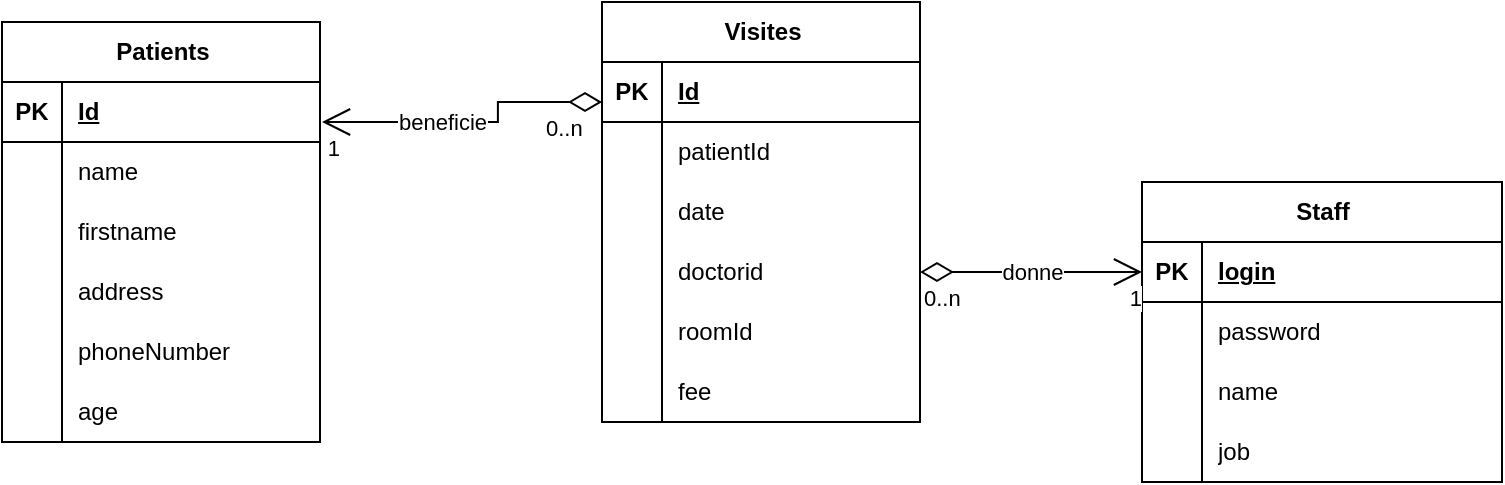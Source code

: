 <mxfile version="24.2.8" type="github">
  <diagram name="Page-1" id="akqh9IiiSuZL06icUgKQ">
    <mxGraphModel dx="1236" dy="719" grid="1" gridSize="10" guides="1" tooltips="1" connect="1" arrows="1" fold="1" page="1" pageScale="1" pageWidth="827" pageHeight="1169" math="0" shadow="0">
      <root>
        <mxCell id="0" />
        <mxCell id="1" parent="0" />
        <mxCell id="NBTmm63wWXvdExFPRg5F-1" value="Staff" style="shape=table;startSize=30;container=1;collapsible=1;childLayout=tableLayout;fixedRows=1;rowLines=0;fontStyle=1;align=center;resizeLast=1;html=1;" parent="1" vertex="1">
          <mxGeometry x="600" y="170" width="180" height="150" as="geometry" />
        </mxCell>
        <mxCell id="NBTmm63wWXvdExFPRg5F-2" value="" style="shape=tableRow;horizontal=0;startSize=0;swimlaneHead=0;swimlaneBody=0;fillColor=none;collapsible=0;dropTarget=0;points=[[0,0.5],[1,0.5]];portConstraint=eastwest;top=0;left=0;right=0;bottom=1;" parent="NBTmm63wWXvdExFPRg5F-1" vertex="1">
          <mxGeometry y="30" width="180" height="30" as="geometry" />
        </mxCell>
        <mxCell id="NBTmm63wWXvdExFPRg5F-3" value="PK" style="shape=partialRectangle;connectable=0;fillColor=none;top=0;left=0;bottom=0;right=0;fontStyle=1;overflow=hidden;whiteSpace=wrap;html=1;" parent="NBTmm63wWXvdExFPRg5F-2" vertex="1">
          <mxGeometry width="30" height="30" as="geometry">
            <mxRectangle width="30" height="30" as="alternateBounds" />
          </mxGeometry>
        </mxCell>
        <mxCell id="NBTmm63wWXvdExFPRg5F-4" value="login" style="shape=partialRectangle;connectable=0;fillColor=none;top=0;left=0;bottom=0;right=0;align=left;spacingLeft=6;fontStyle=5;overflow=hidden;whiteSpace=wrap;html=1;" parent="NBTmm63wWXvdExFPRg5F-2" vertex="1">
          <mxGeometry x="30" width="150" height="30" as="geometry">
            <mxRectangle width="150" height="30" as="alternateBounds" />
          </mxGeometry>
        </mxCell>
        <mxCell id="NBTmm63wWXvdExFPRg5F-5" value="" style="shape=tableRow;horizontal=0;startSize=0;swimlaneHead=0;swimlaneBody=0;fillColor=none;collapsible=0;dropTarget=0;points=[[0,0.5],[1,0.5]];portConstraint=eastwest;top=0;left=0;right=0;bottom=0;" parent="NBTmm63wWXvdExFPRg5F-1" vertex="1">
          <mxGeometry y="60" width="180" height="30" as="geometry" />
        </mxCell>
        <mxCell id="NBTmm63wWXvdExFPRg5F-6" value="" style="shape=partialRectangle;connectable=0;fillColor=none;top=0;left=0;bottom=0;right=0;editable=1;overflow=hidden;whiteSpace=wrap;html=1;" parent="NBTmm63wWXvdExFPRg5F-5" vertex="1">
          <mxGeometry width="30" height="30" as="geometry">
            <mxRectangle width="30" height="30" as="alternateBounds" />
          </mxGeometry>
        </mxCell>
        <mxCell id="NBTmm63wWXvdExFPRg5F-7" value="password" style="shape=partialRectangle;connectable=0;fillColor=none;top=0;left=0;bottom=0;right=0;align=left;spacingLeft=6;overflow=hidden;whiteSpace=wrap;html=1;" parent="NBTmm63wWXvdExFPRg5F-5" vertex="1">
          <mxGeometry x="30" width="150" height="30" as="geometry">
            <mxRectangle width="150" height="30" as="alternateBounds" />
          </mxGeometry>
        </mxCell>
        <mxCell id="NBTmm63wWXvdExFPRg5F-8" value="" style="shape=tableRow;horizontal=0;startSize=0;swimlaneHead=0;swimlaneBody=0;fillColor=none;collapsible=0;dropTarget=0;points=[[0,0.5],[1,0.5]];portConstraint=eastwest;top=0;left=0;right=0;bottom=0;" parent="NBTmm63wWXvdExFPRg5F-1" vertex="1">
          <mxGeometry y="90" width="180" height="30" as="geometry" />
        </mxCell>
        <mxCell id="NBTmm63wWXvdExFPRg5F-9" value="" style="shape=partialRectangle;connectable=0;fillColor=none;top=0;left=0;bottom=0;right=0;editable=1;overflow=hidden;whiteSpace=wrap;html=1;" parent="NBTmm63wWXvdExFPRg5F-8" vertex="1">
          <mxGeometry width="30" height="30" as="geometry">
            <mxRectangle width="30" height="30" as="alternateBounds" />
          </mxGeometry>
        </mxCell>
        <mxCell id="NBTmm63wWXvdExFPRg5F-10" value="name" style="shape=partialRectangle;connectable=0;fillColor=none;top=0;left=0;bottom=0;right=0;align=left;spacingLeft=6;overflow=hidden;whiteSpace=wrap;html=1;" parent="NBTmm63wWXvdExFPRg5F-8" vertex="1">
          <mxGeometry x="30" width="150" height="30" as="geometry">
            <mxRectangle width="150" height="30" as="alternateBounds" />
          </mxGeometry>
        </mxCell>
        <mxCell id="NBTmm63wWXvdExFPRg5F-11" value="" style="shape=tableRow;horizontal=0;startSize=0;swimlaneHead=0;swimlaneBody=0;fillColor=none;collapsible=0;dropTarget=0;points=[[0,0.5],[1,0.5]];portConstraint=eastwest;top=0;left=0;right=0;bottom=0;" parent="NBTmm63wWXvdExFPRg5F-1" vertex="1">
          <mxGeometry y="120" width="180" height="30" as="geometry" />
        </mxCell>
        <mxCell id="NBTmm63wWXvdExFPRg5F-12" value="" style="shape=partialRectangle;connectable=0;fillColor=none;top=0;left=0;bottom=0;right=0;editable=1;overflow=hidden;whiteSpace=wrap;html=1;" parent="NBTmm63wWXvdExFPRg5F-11" vertex="1">
          <mxGeometry width="30" height="30" as="geometry">
            <mxRectangle width="30" height="30" as="alternateBounds" />
          </mxGeometry>
        </mxCell>
        <mxCell id="NBTmm63wWXvdExFPRg5F-13" value="job" style="shape=partialRectangle;connectable=0;fillColor=none;top=0;left=0;bottom=0;right=0;align=left;spacingLeft=6;overflow=hidden;whiteSpace=wrap;html=1;" parent="NBTmm63wWXvdExFPRg5F-11" vertex="1">
          <mxGeometry x="30" width="150" height="30" as="geometry">
            <mxRectangle width="150" height="30" as="alternateBounds" />
          </mxGeometry>
        </mxCell>
        <mxCell id="NBTmm63wWXvdExFPRg5F-15" value="Patients" style="shape=table;startSize=30;container=1;collapsible=1;childLayout=tableLayout;fixedRows=1;rowLines=0;fontStyle=1;align=center;resizeLast=1;html=1;" parent="1" vertex="1">
          <mxGeometry x="30" y="90" width="159" height="210" as="geometry" />
        </mxCell>
        <mxCell id="NBTmm63wWXvdExFPRg5F-16" value="" style="shape=tableRow;horizontal=0;startSize=0;swimlaneHead=0;swimlaneBody=0;fillColor=none;collapsible=0;dropTarget=0;points=[[0,0.5],[1,0.5]];portConstraint=eastwest;top=0;left=0;right=0;bottom=1;" parent="NBTmm63wWXvdExFPRg5F-15" vertex="1">
          <mxGeometry y="30" width="159" height="30" as="geometry" />
        </mxCell>
        <mxCell id="NBTmm63wWXvdExFPRg5F-17" value="PK" style="shape=partialRectangle;connectable=0;fillColor=none;top=0;left=0;bottom=0;right=0;fontStyle=1;overflow=hidden;whiteSpace=wrap;html=1;" parent="NBTmm63wWXvdExFPRg5F-16" vertex="1">
          <mxGeometry width="30" height="30" as="geometry">
            <mxRectangle width="30" height="30" as="alternateBounds" />
          </mxGeometry>
        </mxCell>
        <mxCell id="NBTmm63wWXvdExFPRg5F-18" value="Id" style="shape=partialRectangle;connectable=0;fillColor=none;top=0;left=0;bottom=0;right=0;align=left;spacingLeft=6;fontStyle=5;overflow=hidden;whiteSpace=wrap;html=1;" parent="NBTmm63wWXvdExFPRg5F-16" vertex="1">
          <mxGeometry x="30" width="129" height="30" as="geometry">
            <mxRectangle width="129" height="30" as="alternateBounds" />
          </mxGeometry>
        </mxCell>
        <mxCell id="NBTmm63wWXvdExFPRg5F-19" value="" style="shape=tableRow;horizontal=0;startSize=0;swimlaneHead=0;swimlaneBody=0;fillColor=none;collapsible=0;dropTarget=0;points=[[0,0.5],[1,0.5]];portConstraint=eastwest;top=0;left=0;right=0;bottom=0;" parent="NBTmm63wWXvdExFPRg5F-15" vertex="1">
          <mxGeometry y="60" width="159" height="30" as="geometry" />
        </mxCell>
        <mxCell id="NBTmm63wWXvdExFPRg5F-20" value="" style="shape=partialRectangle;connectable=0;fillColor=none;top=0;left=0;bottom=0;right=0;editable=1;overflow=hidden;whiteSpace=wrap;html=1;" parent="NBTmm63wWXvdExFPRg5F-19" vertex="1">
          <mxGeometry width="30" height="30" as="geometry">
            <mxRectangle width="30" height="30" as="alternateBounds" />
          </mxGeometry>
        </mxCell>
        <mxCell id="NBTmm63wWXvdExFPRg5F-21" value="name" style="shape=partialRectangle;connectable=0;fillColor=none;top=0;left=0;bottom=0;right=0;align=left;spacingLeft=6;overflow=hidden;whiteSpace=wrap;html=1;" parent="NBTmm63wWXvdExFPRg5F-19" vertex="1">
          <mxGeometry x="30" width="129" height="30" as="geometry">
            <mxRectangle width="129" height="30" as="alternateBounds" />
          </mxGeometry>
        </mxCell>
        <mxCell id="NBTmm63wWXvdExFPRg5F-22" value="" style="shape=tableRow;horizontal=0;startSize=0;swimlaneHead=0;swimlaneBody=0;fillColor=none;collapsible=0;dropTarget=0;points=[[0,0.5],[1,0.5]];portConstraint=eastwest;top=0;left=0;right=0;bottom=0;" parent="NBTmm63wWXvdExFPRg5F-15" vertex="1">
          <mxGeometry y="90" width="159" height="30" as="geometry" />
        </mxCell>
        <mxCell id="NBTmm63wWXvdExFPRg5F-23" value="" style="shape=partialRectangle;connectable=0;fillColor=none;top=0;left=0;bottom=0;right=0;editable=1;overflow=hidden;whiteSpace=wrap;html=1;" parent="NBTmm63wWXvdExFPRg5F-22" vertex="1">
          <mxGeometry width="30" height="30" as="geometry">
            <mxRectangle width="30" height="30" as="alternateBounds" />
          </mxGeometry>
        </mxCell>
        <mxCell id="NBTmm63wWXvdExFPRg5F-24" value="firstname" style="shape=partialRectangle;connectable=0;fillColor=none;top=0;left=0;bottom=0;right=0;align=left;spacingLeft=6;overflow=hidden;whiteSpace=wrap;html=1;" parent="NBTmm63wWXvdExFPRg5F-22" vertex="1">
          <mxGeometry x="30" width="129" height="30" as="geometry">
            <mxRectangle width="129" height="30" as="alternateBounds" />
          </mxGeometry>
        </mxCell>
        <mxCell id="NBTmm63wWXvdExFPRg5F-25" value="" style="shape=tableRow;horizontal=0;startSize=0;swimlaneHead=0;swimlaneBody=0;fillColor=none;collapsible=0;dropTarget=0;points=[[0,0.5],[1,0.5]];portConstraint=eastwest;top=0;left=0;right=0;bottom=0;" parent="NBTmm63wWXvdExFPRg5F-15" vertex="1">
          <mxGeometry y="120" width="159" height="30" as="geometry" />
        </mxCell>
        <mxCell id="NBTmm63wWXvdExFPRg5F-26" value="" style="shape=partialRectangle;connectable=0;fillColor=none;top=0;left=0;bottom=0;right=0;editable=1;overflow=hidden;whiteSpace=wrap;html=1;" parent="NBTmm63wWXvdExFPRg5F-25" vertex="1">
          <mxGeometry width="30" height="30" as="geometry">
            <mxRectangle width="30" height="30" as="alternateBounds" />
          </mxGeometry>
        </mxCell>
        <mxCell id="NBTmm63wWXvdExFPRg5F-27" value="address" style="shape=partialRectangle;connectable=0;fillColor=none;top=0;left=0;bottom=0;right=0;align=left;spacingLeft=6;overflow=hidden;whiteSpace=wrap;html=1;" parent="NBTmm63wWXvdExFPRg5F-25" vertex="1">
          <mxGeometry x="30" width="129" height="30" as="geometry">
            <mxRectangle width="129" height="30" as="alternateBounds" />
          </mxGeometry>
        </mxCell>
        <mxCell id="NBTmm63wWXvdExFPRg5F-28" value="" style="shape=tableRow;horizontal=0;startSize=0;swimlaneHead=0;swimlaneBody=0;fillColor=none;collapsible=0;dropTarget=0;points=[[0,0.5],[1,0.5]];portConstraint=eastwest;top=0;left=0;right=0;bottom=0;" parent="NBTmm63wWXvdExFPRg5F-15" vertex="1">
          <mxGeometry y="150" width="159" height="30" as="geometry" />
        </mxCell>
        <mxCell id="NBTmm63wWXvdExFPRg5F-29" value="" style="shape=partialRectangle;connectable=0;fillColor=none;top=0;left=0;bottom=0;right=0;editable=1;overflow=hidden;whiteSpace=wrap;html=1;" parent="NBTmm63wWXvdExFPRg5F-28" vertex="1">
          <mxGeometry width="30" height="30" as="geometry">
            <mxRectangle width="30" height="30" as="alternateBounds" />
          </mxGeometry>
        </mxCell>
        <mxCell id="NBTmm63wWXvdExFPRg5F-30" value="phoneNumber" style="shape=partialRectangle;connectable=0;fillColor=none;top=0;left=0;bottom=0;right=0;align=left;spacingLeft=6;overflow=hidden;whiteSpace=wrap;html=1;" parent="NBTmm63wWXvdExFPRg5F-28" vertex="1">
          <mxGeometry x="30" width="129" height="30" as="geometry">
            <mxRectangle width="129" height="30" as="alternateBounds" />
          </mxGeometry>
        </mxCell>
        <mxCell id="NBTmm63wWXvdExFPRg5F-65" value="" style="shape=tableRow;horizontal=0;startSize=0;swimlaneHead=0;swimlaneBody=0;fillColor=none;collapsible=0;dropTarget=0;points=[[0,0.5],[1,0.5]];portConstraint=eastwest;top=0;left=0;right=0;bottom=0;" parent="NBTmm63wWXvdExFPRg5F-15" vertex="1">
          <mxGeometry y="180" width="159" height="30" as="geometry" />
        </mxCell>
        <mxCell id="NBTmm63wWXvdExFPRg5F-66" value="" style="shape=partialRectangle;connectable=0;fillColor=none;top=0;left=0;bottom=0;right=0;editable=1;overflow=hidden;whiteSpace=wrap;html=1;" parent="NBTmm63wWXvdExFPRg5F-65" vertex="1">
          <mxGeometry width="30" height="30" as="geometry">
            <mxRectangle width="30" height="30" as="alternateBounds" />
          </mxGeometry>
        </mxCell>
        <mxCell id="NBTmm63wWXvdExFPRg5F-67" value="age" style="shape=partialRectangle;connectable=0;fillColor=none;top=0;left=0;bottom=0;right=0;align=left;spacingLeft=6;overflow=hidden;whiteSpace=wrap;html=1;" parent="NBTmm63wWXvdExFPRg5F-65" vertex="1">
          <mxGeometry x="30" width="129" height="30" as="geometry">
            <mxRectangle width="129" height="30" as="alternateBounds" />
          </mxGeometry>
        </mxCell>
        <mxCell id="NBTmm63wWXvdExFPRg5F-38" value="Visites" style="shape=table;startSize=30;container=1;collapsible=1;childLayout=tableLayout;fixedRows=1;rowLines=0;fontStyle=1;align=center;resizeLast=1;html=1;" parent="1" vertex="1">
          <mxGeometry x="330" y="80" width="159" height="210" as="geometry" />
        </mxCell>
        <mxCell id="NBTmm63wWXvdExFPRg5F-39" value="" style="shape=tableRow;horizontal=0;startSize=0;swimlaneHead=0;swimlaneBody=0;fillColor=none;collapsible=0;dropTarget=0;points=[[0,0.5],[1,0.5]];portConstraint=eastwest;top=0;left=0;right=0;bottom=1;" parent="NBTmm63wWXvdExFPRg5F-38" vertex="1">
          <mxGeometry y="30" width="159" height="30" as="geometry" />
        </mxCell>
        <mxCell id="NBTmm63wWXvdExFPRg5F-40" value="PK" style="shape=partialRectangle;connectable=0;fillColor=none;top=0;left=0;bottom=0;right=0;fontStyle=1;overflow=hidden;whiteSpace=wrap;html=1;" parent="NBTmm63wWXvdExFPRg5F-39" vertex="1">
          <mxGeometry width="30" height="30" as="geometry">
            <mxRectangle width="30" height="30" as="alternateBounds" />
          </mxGeometry>
        </mxCell>
        <mxCell id="NBTmm63wWXvdExFPRg5F-41" value="Id" style="shape=partialRectangle;connectable=0;fillColor=none;top=0;left=0;bottom=0;right=0;align=left;spacingLeft=6;fontStyle=5;overflow=hidden;whiteSpace=wrap;html=1;" parent="NBTmm63wWXvdExFPRg5F-39" vertex="1">
          <mxGeometry x="30" width="129" height="30" as="geometry">
            <mxRectangle width="129" height="30" as="alternateBounds" />
          </mxGeometry>
        </mxCell>
        <mxCell id="NBTmm63wWXvdExFPRg5F-42" value="" style="shape=tableRow;horizontal=0;startSize=0;swimlaneHead=0;swimlaneBody=0;fillColor=none;collapsible=0;dropTarget=0;points=[[0,0.5],[1,0.5]];portConstraint=eastwest;top=0;left=0;right=0;bottom=0;" parent="NBTmm63wWXvdExFPRg5F-38" vertex="1">
          <mxGeometry y="60" width="159" height="30" as="geometry" />
        </mxCell>
        <mxCell id="NBTmm63wWXvdExFPRg5F-43" value="" style="shape=partialRectangle;connectable=0;fillColor=none;top=0;left=0;bottom=0;right=0;editable=1;overflow=hidden;whiteSpace=wrap;html=1;" parent="NBTmm63wWXvdExFPRg5F-42" vertex="1">
          <mxGeometry width="30" height="30" as="geometry">
            <mxRectangle width="30" height="30" as="alternateBounds" />
          </mxGeometry>
        </mxCell>
        <mxCell id="NBTmm63wWXvdExFPRg5F-44" value="patientId" style="shape=partialRectangle;connectable=0;fillColor=none;top=0;left=0;bottom=0;right=0;align=left;spacingLeft=6;overflow=hidden;whiteSpace=wrap;html=1;" parent="NBTmm63wWXvdExFPRg5F-42" vertex="1">
          <mxGeometry x="30" width="129" height="30" as="geometry">
            <mxRectangle width="129" height="30" as="alternateBounds" />
          </mxGeometry>
        </mxCell>
        <mxCell id="NBTmm63wWXvdExFPRg5F-45" value="" style="shape=tableRow;horizontal=0;startSize=0;swimlaneHead=0;swimlaneBody=0;fillColor=none;collapsible=0;dropTarget=0;points=[[0,0.5],[1,0.5]];portConstraint=eastwest;top=0;left=0;right=0;bottom=0;" parent="NBTmm63wWXvdExFPRg5F-38" vertex="1">
          <mxGeometry y="90" width="159" height="30" as="geometry" />
        </mxCell>
        <mxCell id="NBTmm63wWXvdExFPRg5F-46" value="" style="shape=partialRectangle;connectable=0;fillColor=none;top=0;left=0;bottom=0;right=0;editable=1;overflow=hidden;whiteSpace=wrap;html=1;" parent="NBTmm63wWXvdExFPRg5F-45" vertex="1">
          <mxGeometry width="30" height="30" as="geometry">
            <mxRectangle width="30" height="30" as="alternateBounds" />
          </mxGeometry>
        </mxCell>
        <mxCell id="NBTmm63wWXvdExFPRg5F-47" value="date" style="shape=partialRectangle;connectable=0;fillColor=none;top=0;left=0;bottom=0;right=0;align=left;spacingLeft=6;overflow=hidden;whiteSpace=wrap;html=1;" parent="NBTmm63wWXvdExFPRg5F-45" vertex="1">
          <mxGeometry x="30" width="129" height="30" as="geometry">
            <mxRectangle width="129" height="30" as="alternateBounds" />
          </mxGeometry>
        </mxCell>
        <mxCell id="NBTmm63wWXvdExFPRg5F-48" value="" style="shape=tableRow;horizontal=0;startSize=0;swimlaneHead=0;swimlaneBody=0;fillColor=none;collapsible=0;dropTarget=0;points=[[0,0.5],[1,0.5]];portConstraint=eastwest;top=0;left=0;right=0;bottom=0;" parent="NBTmm63wWXvdExFPRg5F-38" vertex="1">
          <mxGeometry y="120" width="159" height="30" as="geometry" />
        </mxCell>
        <mxCell id="NBTmm63wWXvdExFPRg5F-49" value="" style="shape=partialRectangle;connectable=0;fillColor=none;top=0;left=0;bottom=0;right=0;editable=1;overflow=hidden;whiteSpace=wrap;html=1;" parent="NBTmm63wWXvdExFPRg5F-48" vertex="1">
          <mxGeometry width="30" height="30" as="geometry">
            <mxRectangle width="30" height="30" as="alternateBounds" />
          </mxGeometry>
        </mxCell>
        <mxCell id="NBTmm63wWXvdExFPRg5F-50" value="doctorid" style="shape=partialRectangle;connectable=0;fillColor=none;top=0;left=0;bottom=0;right=0;align=left;spacingLeft=6;overflow=hidden;whiteSpace=wrap;html=1;" parent="NBTmm63wWXvdExFPRg5F-48" vertex="1">
          <mxGeometry x="30" width="129" height="30" as="geometry">
            <mxRectangle width="129" height="30" as="alternateBounds" />
          </mxGeometry>
        </mxCell>
        <mxCell id="NBTmm63wWXvdExFPRg5F-51" value="" style="shape=tableRow;horizontal=0;startSize=0;swimlaneHead=0;swimlaneBody=0;fillColor=none;collapsible=0;dropTarget=0;points=[[0,0.5],[1,0.5]];portConstraint=eastwest;top=0;left=0;right=0;bottom=0;" parent="NBTmm63wWXvdExFPRg5F-38" vertex="1">
          <mxGeometry y="150" width="159" height="30" as="geometry" />
        </mxCell>
        <mxCell id="NBTmm63wWXvdExFPRg5F-52" value="" style="shape=partialRectangle;connectable=0;fillColor=none;top=0;left=0;bottom=0;right=0;editable=1;overflow=hidden;whiteSpace=wrap;html=1;" parent="NBTmm63wWXvdExFPRg5F-51" vertex="1">
          <mxGeometry width="30" height="30" as="geometry">
            <mxRectangle width="30" height="30" as="alternateBounds" />
          </mxGeometry>
        </mxCell>
        <mxCell id="NBTmm63wWXvdExFPRg5F-53" value="roomId" style="shape=partialRectangle;connectable=0;fillColor=none;top=0;left=0;bottom=0;right=0;align=left;spacingLeft=6;overflow=hidden;whiteSpace=wrap;html=1;" parent="NBTmm63wWXvdExFPRg5F-51" vertex="1">
          <mxGeometry x="30" width="129" height="30" as="geometry">
            <mxRectangle width="129" height="30" as="alternateBounds" />
          </mxGeometry>
        </mxCell>
        <mxCell id="NBTmm63wWXvdExFPRg5F-54" value="" style="shape=tableRow;horizontal=0;startSize=0;swimlaneHead=0;swimlaneBody=0;fillColor=none;collapsible=0;dropTarget=0;points=[[0,0.5],[1,0.5]];portConstraint=eastwest;top=0;left=0;right=0;bottom=0;" parent="NBTmm63wWXvdExFPRg5F-38" vertex="1">
          <mxGeometry y="180" width="159" height="30" as="geometry" />
        </mxCell>
        <mxCell id="NBTmm63wWXvdExFPRg5F-55" value="" style="shape=partialRectangle;connectable=0;fillColor=none;top=0;left=0;bottom=0;right=0;editable=1;overflow=hidden;whiteSpace=wrap;html=1;" parent="NBTmm63wWXvdExFPRg5F-54" vertex="1">
          <mxGeometry width="30" height="30" as="geometry">
            <mxRectangle width="30" height="30" as="alternateBounds" />
          </mxGeometry>
        </mxCell>
        <mxCell id="NBTmm63wWXvdExFPRg5F-56" value="fee" style="shape=partialRectangle;connectable=0;fillColor=none;top=0;left=0;bottom=0;right=0;align=left;spacingLeft=6;overflow=hidden;whiteSpace=wrap;html=1;" parent="NBTmm63wWXvdExFPRg5F-54" vertex="1">
          <mxGeometry x="30" width="129" height="30" as="geometry">
            <mxRectangle width="129" height="30" as="alternateBounds" />
          </mxGeometry>
        </mxCell>
        <mxCell id="NBTmm63wWXvdExFPRg5F-73" value="donne" style="endArrow=open;html=1;endSize=12;startArrow=diamondThin;startSize=14;startFill=0;edgeStyle=orthogonalEdgeStyle;rounded=0;exitX=1;exitY=0.5;exitDx=0;exitDy=0;entryX=0;entryY=0.5;entryDx=0;entryDy=0;" parent="1" source="NBTmm63wWXvdExFPRg5F-48" target="NBTmm63wWXvdExFPRg5F-2" edge="1">
          <mxGeometry relative="1" as="geometry">
            <mxPoint x="310" y="330" as="sourcePoint" />
            <mxPoint x="470" y="330" as="targetPoint" />
          </mxGeometry>
        </mxCell>
        <mxCell id="NBTmm63wWXvdExFPRg5F-74" value="0..n" style="edgeLabel;resizable=0;html=1;align=left;verticalAlign=top;" parent="NBTmm63wWXvdExFPRg5F-73" connectable="0" vertex="1">
          <mxGeometry x="-1" relative="1" as="geometry" />
        </mxCell>
        <mxCell id="NBTmm63wWXvdExFPRg5F-75" value="1" style="edgeLabel;resizable=0;html=1;align=right;verticalAlign=top;" parent="NBTmm63wWXvdExFPRg5F-73" connectable="0" vertex="1">
          <mxGeometry x="1" relative="1" as="geometry" />
        </mxCell>
        <mxCell id="NBTmm63wWXvdExFPRg5F-76" value="beneficie" style="endArrow=open;html=1;endSize=12;startArrow=diamondThin;startSize=14;startFill=0;edgeStyle=orthogonalEdgeStyle;rounded=0;exitX=0.013;exitY=0.167;exitDx=0;exitDy=0;exitPerimeter=0;" parent="1" edge="1">
          <mxGeometry x="0.2" relative="1" as="geometry">
            <mxPoint x="329.997" y="130.01" as="sourcePoint" />
            <mxPoint x="190" y="140" as="targetPoint" />
            <Array as="points">
              <mxPoint x="277.93" y="130" />
              <mxPoint x="277.93" y="140" />
            </Array>
            <mxPoint as="offset" />
          </mxGeometry>
        </mxCell>
        <mxCell id="NBTmm63wWXvdExFPRg5F-78" value="1" style="edgeLabel;resizable=0;html=1;align=right;verticalAlign=top;" parent="NBTmm63wWXvdExFPRg5F-76" connectable="0" vertex="1">
          <mxGeometry x="1" relative="1" as="geometry">
            <mxPoint x="10" as="offset" />
          </mxGeometry>
        </mxCell>
        <mxCell id="NBTmm63wWXvdExFPRg5F-80" value="0..n" style="edgeLabel;resizable=0;html=1;align=left;verticalAlign=top;" parent="1" connectable="0" vertex="1">
          <mxGeometry x="300" y="150" as="geometry">
            <mxPoint y="-20" as="offset" />
          </mxGeometry>
        </mxCell>
      </root>
    </mxGraphModel>
  </diagram>
</mxfile>
